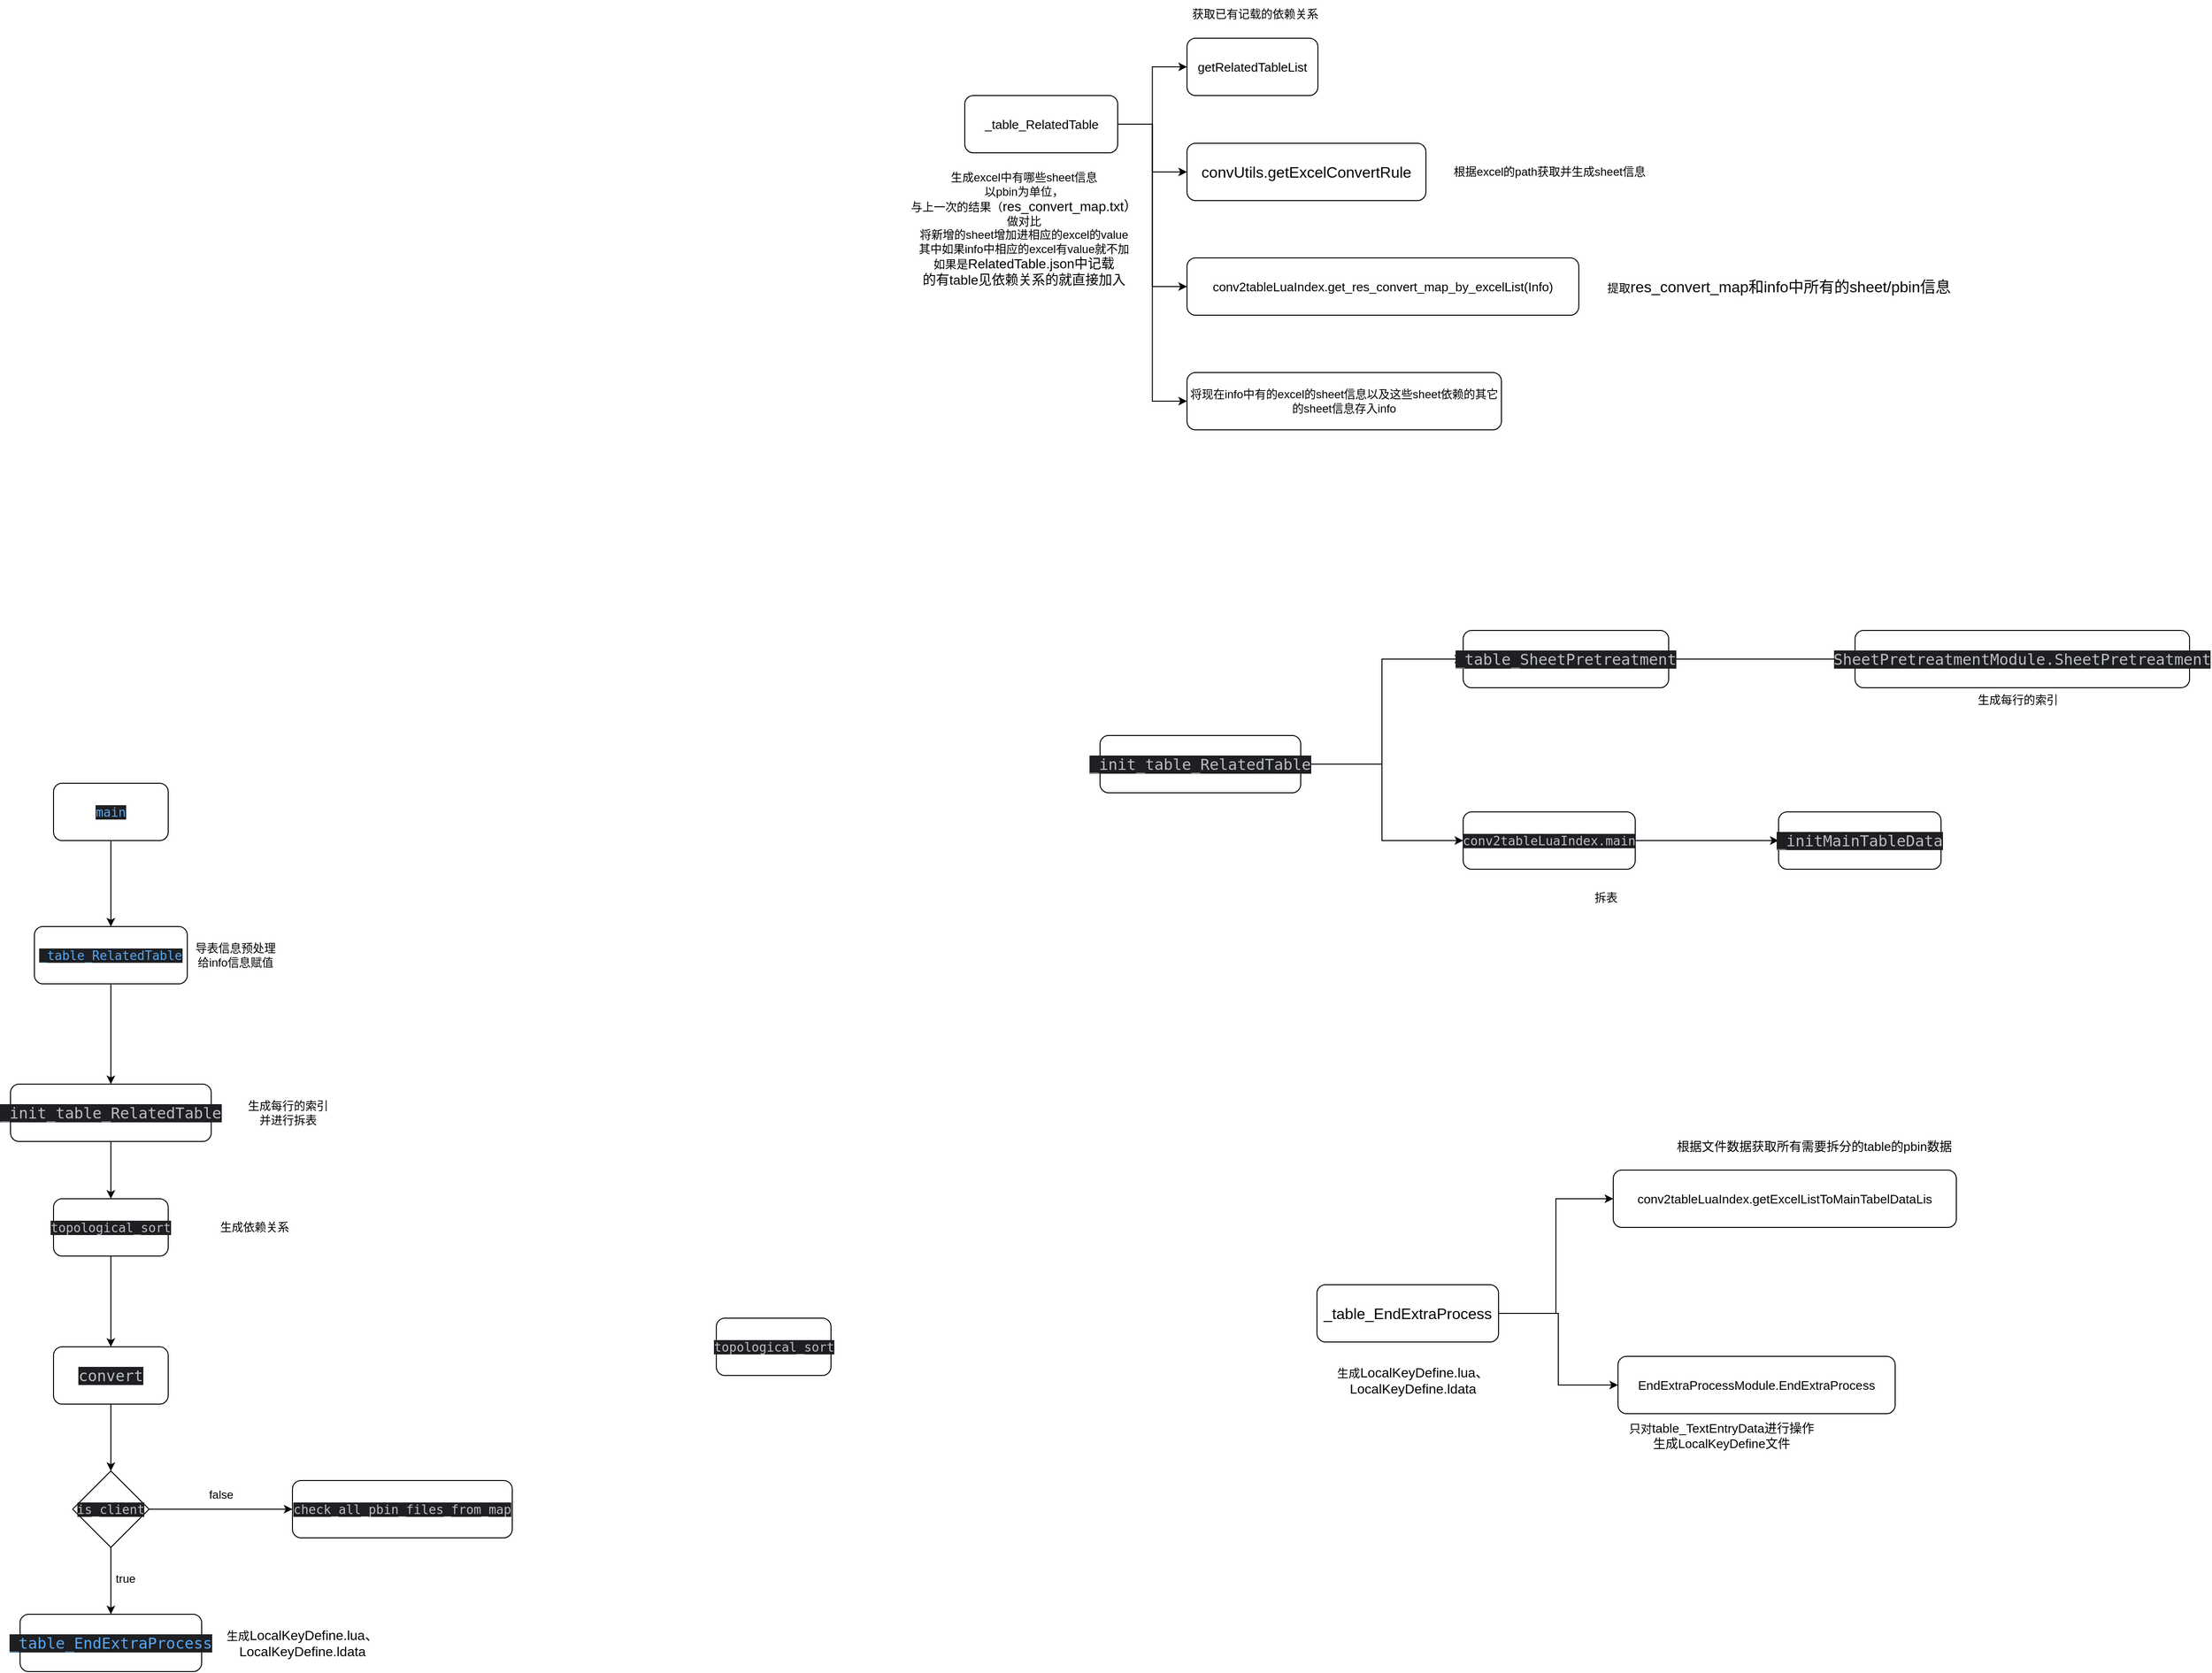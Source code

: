 <mxfile version="26.0.2">
  <diagram name="导出txt文本" id="JnTPTSW8uvq64Gtc28mE">
    <mxGraphModel dx="1688" dy="2124" grid="1" gridSize="10" guides="1" tooltips="1" connect="1" arrows="1" fold="1" page="1" pageScale="1" pageWidth="827" pageHeight="1169" math="0" shadow="0">
      <root>
        <mxCell id="0" />
        <mxCell id="1" parent="0" />
        <mxCell id="ml-K04kPEU6mxTsvXC_G-3" style="edgeStyle=orthogonalEdgeStyle;rounded=0;orthogonalLoop=1;jettySize=auto;html=1;entryX=0.5;entryY=0;entryDx=0;entryDy=0;" parent="1" source="ml-K04kPEU6mxTsvXC_G-1" target="ml-K04kPEU6mxTsvXC_G-2" edge="1">
          <mxGeometry relative="1" as="geometry" />
        </mxCell>
        <mxCell id="ml-K04kPEU6mxTsvXC_G-1" value="&lt;div style=&quot;background-color:#1e1f22;color:#bcbec4&quot;&gt;&lt;pre style=&quot;font-family:&#39;JetBrains Mono&#39;,monospace;font-size:9.8pt;&quot;&gt;&lt;span style=&quot;color:#56a8f5;&quot;&gt;main&lt;/span&gt;&lt;/pre&gt;&lt;/div&gt;" style="rounded=1;whiteSpace=wrap;html=1;" parent="1" vertex="1">
          <mxGeometry x="55" y="180" width="120" height="60" as="geometry" />
        </mxCell>
        <mxCell id="eJx14qyZ2uoMX4utbZYr-3" style="edgeStyle=orthogonalEdgeStyle;rounded=0;orthogonalLoop=1;jettySize=auto;html=1;" parent="1" source="ml-K04kPEU6mxTsvXC_G-2" target="eJx14qyZ2uoMX4utbZYr-2" edge="1">
          <mxGeometry relative="1" as="geometry" />
        </mxCell>
        <mxCell id="ml-K04kPEU6mxTsvXC_G-2" value="&lt;div style=&quot;background-color:#1e1f22;color:#bcbec4&quot;&gt;&lt;pre style=&quot;font-family:&#39;JetBrains Mono&#39;,monospace;font-size:9.8pt;&quot;&gt;&lt;span style=&quot;color:#56a8f5;&quot;&gt;_table_RelatedTable&lt;/span&gt;&lt;/pre&gt;&lt;/div&gt;" style="rounded=1;whiteSpace=wrap;html=1;" parent="1" vertex="1">
          <mxGeometry x="35" y="330" width="160" height="60" as="geometry" />
        </mxCell>
        <mxCell id="HzeIFlUvHCIBDFWtZQH6-4" style="edgeStyle=orthogonalEdgeStyle;rounded=0;orthogonalLoop=1;jettySize=auto;html=1;fontColor=#000000;labelBackgroundColor=none;fontFamily=Helvetica;" edge="1" parent="1" source="ml-K04kPEU6mxTsvXC_G-5" target="HzeIFlUvHCIBDFWtZQH6-3">
          <mxGeometry relative="1" as="geometry" />
        </mxCell>
        <mxCell id="HzeIFlUvHCIBDFWtZQH6-10" style="edgeStyle=orthogonalEdgeStyle;rounded=0;orthogonalLoop=1;jettySize=auto;html=1;entryX=0;entryY=0.5;entryDx=0;entryDy=0;fontColor=#000000;labelBackgroundColor=none;fontFamily=Helvetica;" edge="1" parent="1" source="ml-K04kPEU6mxTsvXC_G-5" target="HzeIFlUvHCIBDFWtZQH6-6">
          <mxGeometry relative="1" as="geometry" />
        </mxCell>
        <mxCell id="HzeIFlUvHCIBDFWtZQH6-11" style="edgeStyle=orthogonalEdgeStyle;rounded=0;orthogonalLoop=1;jettySize=auto;html=1;entryX=0;entryY=0.5;entryDx=0;entryDy=0;fontColor=#000000;labelBackgroundColor=none;fontFamily=Helvetica;" edge="1" parent="1" source="ml-K04kPEU6mxTsvXC_G-5" target="ml-K04kPEU6mxTsvXC_G-8">
          <mxGeometry relative="1" as="geometry" />
        </mxCell>
        <mxCell id="HzeIFlUvHCIBDFWtZQH6-14" style="edgeStyle=orthogonalEdgeStyle;rounded=0;orthogonalLoop=1;jettySize=auto;html=1;entryX=0;entryY=0.5;entryDx=0;entryDy=0;fontColor=#000000;labelBackgroundColor=none;fontFamily=Helvetica;" edge="1" parent="1" source="ml-K04kPEU6mxTsvXC_G-5" target="HzeIFlUvHCIBDFWtZQH6-13">
          <mxGeometry relative="1" as="geometry" />
        </mxCell>
        <mxCell id="ml-K04kPEU6mxTsvXC_G-5" value="&lt;div style=&quot;&quot;&gt;&lt;div style=&quot;font-size: 9.8pt;&quot;&gt;&lt;span style=&quot;&quot;&gt;_table_RelatedTable&lt;/span&gt;&lt;/div&gt;&lt;/div&gt;" style="rounded=1;whiteSpace=wrap;html=1;fontColor=#000000;labelBackgroundColor=none;fontFamily=Helvetica;" parent="1" vertex="1">
          <mxGeometry x="1008.5" y="-540" width="160" height="60" as="geometry" />
        </mxCell>
        <mxCell id="ml-K04kPEU6mxTsvXC_G-8" value="&lt;div style=&quot;&quot;&gt;&lt;div style=&quot;font-size: 9.8pt;&quot;&gt;&lt;span style=&quot;font-size: 9.8pt; white-space: normal;&quot;&gt;conv2tableLuaIndex.&lt;/span&gt;get_res_convert_map_by_excelList(Info)&lt;/div&gt;&lt;/div&gt;" style="rounded=1;whiteSpace=wrap;html=1;fontColor=#000000;labelBackgroundColor=none;fontFamily=Helvetica;" parent="1" vertex="1">
          <mxGeometry x="1241" y="-370" width="410" height="60" as="geometry" />
        </mxCell>
        <mxCell id="f6NRc0c9WLY2QuTVg-Pm-4" value="获取已有记载的依赖关系" style="text;html=1;align=center;verticalAlign=middle;resizable=0;points=[];autosize=1;strokeColor=none;fillColor=none;fontColor=#000000;labelBackgroundColor=none;fontFamily=Helvetica;" parent="1" vertex="1">
          <mxGeometry x="1232" y="-640" width="160" height="30" as="geometry" />
        </mxCell>
        <mxCell id="_njpeNoxGZ5RL7biQajy-2" style="edgeStyle=orthogonalEdgeStyle;rounded=0;orthogonalLoop=1;jettySize=auto;html=1;entryX=0.5;entryY=0;entryDx=0;entryDy=0;" parent="1" source="eJx14qyZ2uoMX4utbZYr-2" target="_njpeNoxGZ5RL7biQajy-1" edge="1">
          <mxGeometry relative="1" as="geometry" />
        </mxCell>
        <mxCell id="eJx14qyZ2uoMX4utbZYr-2" value="&lt;div style=&quot;background-color:#1e1f22;color:#bcbec4&quot;&gt;&lt;pre style=&quot;font-family:&#39;JetBrains Mono&#39;,monospace;font-size:12.0pt;&quot;&gt;_init_table_RelatedTable&lt;/pre&gt;&lt;/div&gt;" style="rounded=1;whiteSpace=wrap;html=1;" parent="1" vertex="1">
          <mxGeometry x="10" y="495" width="210" height="60" as="geometry" />
        </mxCell>
        <mxCell id="eJx14qyZ2uoMX4utbZYr-10" style="edgeStyle=orthogonalEdgeStyle;rounded=0;orthogonalLoop=1;jettySize=auto;html=1;entryX=0;entryY=0.5;entryDx=0;entryDy=0;" parent="1" source="eJx14qyZ2uoMX4utbZYr-5" target="eJx14qyZ2uoMX4utbZYr-6" edge="1">
          <mxGeometry relative="1" as="geometry" />
        </mxCell>
        <mxCell id="eJx14qyZ2uoMX4utbZYr-11" style="edgeStyle=orthogonalEdgeStyle;rounded=0;orthogonalLoop=1;jettySize=auto;html=1;entryX=0;entryY=0.5;entryDx=0;entryDy=0;" parent="1" source="eJx14qyZ2uoMX4utbZYr-5" target="eJx14qyZ2uoMX4utbZYr-8" edge="1">
          <mxGeometry relative="1" as="geometry" />
        </mxCell>
        <mxCell id="eJx14qyZ2uoMX4utbZYr-5" value="&lt;div style=&quot;background-color:#1e1f22;color:#bcbec4&quot;&gt;&lt;pre style=&quot;font-family:&#39;JetBrains Mono&#39;,monospace;font-size:12.0pt;&quot;&gt;_init_table_RelatedTable&lt;/pre&gt;&lt;/div&gt;" style="rounded=1;whiteSpace=wrap;html=1;" parent="1" vertex="1">
          <mxGeometry x="1150" y="130" width="210" height="60" as="geometry" />
        </mxCell>
        <mxCell id="eJx14qyZ2uoMX4utbZYr-13" style="edgeStyle=orthogonalEdgeStyle;rounded=0;orthogonalLoop=1;jettySize=auto;html=1;entryX=0;entryY=0.5;entryDx=0;entryDy=0;" parent="1" source="eJx14qyZ2uoMX4utbZYr-6" target="eJx14qyZ2uoMX4utbZYr-12" edge="1">
          <mxGeometry relative="1" as="geometry" />
        </mxCell>
        <mxCell id="eJx14qyZ2uoMX4utbZYr-6" value="&lt;div style=&quot;background-color:#1e1f22;color:#bcbec4&quot;&gt;&lt;pre style=&quot;font-family:&#39;JetBrains Mono&#39;,monospace;font-size:12.0pt;&quot;&gt;_table_SheetPretreatment&lt;/pre&gt;&lt;/div&gt;" style="rounded=1;whiteSpace=wrap;html=1;" parent="1" vertex="1">
          <mxGeometry x="1530" y="20" width="215" height="60" as="geometry" />
        </mxCell>
        <mxCell id="eJx14qyZ2uoMX4utbZYr-30" style="edgeStyle=orthogonalEdgeStyle;rounded=0;orthogonalLoop=1;jettySize=auto;html=1;entryX=0;entryY=0.5;entryDx=0;entryDy=0;" parent="1" source="eJx14qyZ2uoMX4utbZYr-8" target="eJx14qyZ2uoMX4utbZYr-29" edge="1">
          <mxGeometry relative="1" as="geometry" />
        </mxCell>
        <mxCell id="eJx14qyZ2uoMX4utbZYr-8" value="&lt;div style=&quot;background-color:#1e1f22;color:#bcbec4&quot;&gt;&lt;pre style=&quot;font-family:&#39;JetBrains Mono&#39;,monospace;font-size:9.8pt;&quot;&gt;conv2tableLuaIndex.main&lt;/pre&gt;&lt;/div&gt;" style="rounded=1;whiteSpace=wrap;html=1;" parent="1" vertex="1">
          <mxGeometry x="1530" y="210" width="180" height="60" as="geometry" />
        </mxCell>
        <mxCell id="eJx14qyZ2uoMX4utbZYr-12" value="&lt;div style=&quot;background-color:#1e1f22;color:#bcbec4&quot;&gt;&lt;pre style=&quot;font-family:&#39;JetBrains Mono&#39;,monospace;font-size:12.0pt;&quot;&gt;SheetPretreatmentModule.SheetPretreatment&lt;/pre&gt;&lt;/div&gt;" style="rounded=1;whiteSpace=wrap;html=1;" parent="1" vertex="1">
          <mxGeometry x="1940" y="20" width="350" height="60" as="geometry" />
        </mxCell>
        <mxCell id="eJx14qyZ2uoMX4utbZYr-17" value="生成每行的索引" style="text;html=1;align=center;verticalAlign=middle;resizable=0;points=[];autosize=1;strokeColor=none;fillColor=none;" parent="1" vertex="1">
          <mxGeometry x="2055" y="78" width="110" height="30" as="geometry" />
        </mxCell>
        <mxCell id="_njpeNoxGZ5RL7biQajy-7" style="edgeStyle=orthogonalEdgeStyle;rounded=0;orthogonalLoop=1;jettySize=auto;html=1;" parent="1" source="eJx14qyZ2uoMX4utbZYr-18" target="_njpeNoxGZ5RL7biQajy-6" edge="1">
          <mxGeometry relative="1" as="geometry" />
        </mxCell>
        <mxCell id="eJx14qyZ2uoMX4utbZYr-18" value="&lt;div style=&quot;background-color:#1e1f22;color:#bcbec4&quot;&gt;&lt;pre style=&quot;font-family:&#39;JetBrains Mono&#39;,monospace;font-size:12.0pt;&quot;&gt;convert&lt;/pre&gt;&lt;/div&gt;" style="rounded=1;whiteSpace=wrap;html=1;" parent="1" vertex="1">
          <mxGeometry x="55" y="770" width="120" height="60" as="geometry" />
        </mxCell>
        <mxCell id="eJx14qyZ2uoMX4utbZYr-22" value="生成每行的索引&lt;div&gt;并进行拆表&lt;/div&gt;" style="text;html=1;align=center;verticalAlign=middle;resizable=0;points=[];autosize=1;strokeColor=none;fillColor=none;" parent="1" vertex="1">
          <mxGeometry x="245" y="505" width="110" height="40" as="geometry" />
        </mxCell>
        <mxCell id="eJx14qyZ2uoMX4utbZYr-24" value="&lt;div style=&quot;background-color:#1e1f22;color:#bcbec4&quot;&gt;&lt;pre style=&quot;font-family:&#39;JetBrains Mono&#39;,monospace;font-size:12.0pt;&quot;&gt;&lt;span style=&quot;color:#56a8f5;&quot;&gt;_table_EndExtraProcess&lt;/span&gt;&lt;/pre&gt;&lt;/div&gt;" style="rounded=1;whiteSpace=wrap;html=1;" parent="1" vertex="1">
          <mxGeometry x="20" y="1050" width="190" height="60" as="geometry" />
        </mxCell>
        <mxCell id="eJx14qyZ2uoMX4utbZYr-26" value="生成&lt;span style=&quot;font-size: 14px; text-align: left; white-space: pre-wrap; background-color: transparent; color: light-dark(rgb(0, 0, 0), rgb(255, 255, 255));&quot;&gt;LocalKeyDefine.lua、LocalKeyDefine.ldata&lt;/span&gt;" style="text;html=1;align=center;verticalAlign=middle;resizable=0;points=[];autosize=1;strokeColor=none;fillColor=none;" parent="1" vertex="1">
          <mxGeometry x="160" y="1065" width="310" height="30" as="geometry" />
        </mxCell>
        <mxCell id="eJx14qyZ2uoMX4utbZYr-28" value="拆表" style="text;html=1;align=center;verticalAlign=middle;resizable=0;points=[];autosize=1;strokeColor=none;fillColor=none;" parent="1" vertex="1">
          <mxGeometry x="1654" y="285" width="50" height="30" as="geometry" />
        </mxCell>
        <mxCell id="eJx14qyZ2uoMX4utbZYr-29" value="&lt;div style=&quot;background-color:#1e1f22;color:#bcbec4&quot;&gt;&lt;pre style=&quot;font-family:&#39;JetBrains Mono&#39;,monospace;font-size:12.0pt;&quot;&gt;_initMainTableData&lt;/pre&gt;&lt;/div&gt;" style="rounded=1;whiteSpace=wrap;html=1;" parent="1" vertex="1">
          <mxGeometry x="1860" y="210" width="170" height="60" as="geometry" />
        </mxCell>
        <mxCell id="_njpeNoxGZ5RL7biQajy-5" style="edgeStyle=orthogonalEdgeStyle;rounded=0;orthogonalLoop=1;jettySize=auto;html=1;entryX=0.5;entryY=0;entryDx=0;entryDy=0;" parent="1" source="_njpeNoxGZ5RL7biQajy-1" target="eJx14qyZ2uoMX4utbZYr-18" edge="1">
          <mxGeometry relative="1" as="geometry" />
        </mxCell>
        <mxCell id="_njpeNoxGZ5RL7biQajy-1" value="&lt;div style=&quot;background-color:#1e1f22;color:#bcbec4&quot;&gt;&lt;pre style=&quot;font-family:&#39;JetBrains Mono&#39;,monospace;font-size:9.8pt;&quot;&gt;topological_sort&lt;/pre&gt;&lt;/div&gt;" style="rounded=1;whiteSpace=wrap;html=1;" parent="1" vertex="1">
          <mxGeometry x="55" y="615" width="120" height="60" as="geometry" />
        </mxCell>
        <mxCell id="_njpeNoxGZ5RL7biQajy-3" value="生成依赖关系" style="text;html=1;align=center;verticalAlign=middle;resizable=0;points=[];autosize=1;strokeColor=none;fillColor=none;" parent="1" vertex="1">
          <mxGeometry x="215" y="630" width="100" height="30" as="geometry" />
        </mxCell>
        <mxCell id="_njpeNoxGZ5RL7biQajy-8" style="edgeStyle=orthogonalEdgeStyle;rounded=0;orthogonalLoop=1;jettySize=auto;html=1;" parent="1" source="_njpeNoxGZ5RL7biQajy-6" target="eJx14qyZ2uoMX4utbZYr-24" edge="1">
          <mxGeometry relative="1" as="geometry" />
        </mxCell>
        <mxCell id="_njpeNoxGZ5RL7biQajy-11" style="edgeStyle=orthogonalEdgeStyle;rounded=0;orthogonalLoop=1;jettySize=auto;html=1;" parent="1" source="_njpeNoxGZ5RL7biQajy-6" target="_njpeNoxGZ5RL7biQajy-10" edge="1">
          <mxGeometry relative="1" as="geometry" />
        </mxCell>
        <mxCell id="_njpeNoxGZ5RL7biQajy-6" value="&lt;div style=&quot;background-color:#1e1f22;color:#bcbec4&quot;&gt;&lt;pre style=&quot;font-family:&#39;JetBrains Mono&#39;,monospace;font-size:9.8pt;&quot;&gt;is_client&lt;/pre&gt;&lt;/div&gt;" style="rhombus;whiteSpace=wrap;html=1;" parent="1" vertex="1">
          <mxGeometry x="75" y="900" width="80" height="80" as="geometry" />
        </mxCell>
        <mxCell id="_njpeNoxGZ5RL7biQajy-9" value="true" style="text;html=1;align=center;verticalAlign=middle;resizable=0;points=[];autosize=1;strokeColor=none;fillColor=none;" parent="1" vertex="1">
          <mxGeometry x="110" y="998" width="40" height="30" as="geometry" />
        </mxCell>
        <mxCell id="_njpeNoxGZ5RL7biQajy-10" value="&lt;div style=&quot;background-color:#1e1f22;color:#bcbec4&quot;&gt;&lt;pre style=&quot;font-family:&#39;JetBrains Mono&#39;,monospace;font-size:9.8pt;&quot;&gt;check_all_pbin_files_from_map&lt;/pre&gt;&lt;/div&gt;" style="rounded=1;whiteSpace=wrap;html=1;" parent="1" vertex="1">
          <mxGeometry x="305" y="910" width="230" height="60" as="geometry" />
        </mxCell>
        <mxCell id="_njpeNoxGZ5RL7biQajy-12" value="false" style="text;html=1;align=center;verticalAlign=middle;resizable=0;points=[];autosize=1;strokeColor=none;fillColor=none;" parent="1" vertex="1">
          <mxGeometry x="205" y="910" width="50" height="30" as="geometry" />
        </mxCell>
        <mxCell id="_njpeNoxGZ5RL7biQajy-15" style="edgeStyle=orthogonalEdgeStyle;rounded=0;orthogonalLoop=1;jettySize=auto;html=1;entryX=0;entryY=0.5;entryDx=0;entryDy=0;exitX=1;exitY=0.5;exitDx=0;exitDy=0;fontFamily=Helvetica;fontColor=#000000;labelBackgroundColor=none;" parent="1" source="_njpeNoxGZ5RL7biQajy-17" target="_njpeNoxGZ5RL7biQajy-14" edge="1">
          <mxGeometry relative="1" as="geometry">
            <mxPoint x="1577" y="735" as="sourcePoint" />
          </mxGeometry>
        </mxCell>
        <mxCell id="_njpeNoxGZ5RL7biQajy-14" value="&lt;div style=&quot;&quot;&gt;&lt;div style=&quot;font-size: 9.8pt;&quot;&gt;conv2tableLuaIndex.getExcelListToMainTabelDataLis&lt;/div&gt;&lt;/div&gt;" style="rounded=1;whiteSpace=wrap;html=1;fontFamily=Helvetica;fontColor=#000000;labelBackgroundColor=none;" parent="1" vertex="1">
          <mxGeometry x="1687" y="585" width="359" height="60" as="geometry" />
        </mxCell>
        <mxCell id="_njpeNoxGZ5RL7biQajy-16" value="&lt;div style=&quot;&quot;&gt;&lt;div style=&quot;font-size: 9.8pt;&quot;&gt;&lt;span style=&quot;&quot;&gt;根据文件数据获取所有需要拆分的&lt;/span&gt;&lt;span style=&quot;&quot;&gt;table&lt;/span&gt;&lt;span style=&quot;&quot;&gt;的&lt;/span&gt;&lt;span style=&quot;&quot;&gt;pbin&lt;/span&gt;&lt;span style=&quot;&quot;&gt;数据&lt;/span&gt;&lt;/div&gt;&lt;/div&gt;" style="text;html=1;align=center;verticalAlign=middle;resizable=0;points=[];autosize=1;strokeColor=none;fillColor=none;fontFamily=Helvetica;fontColor=#000000;labelBackgroundColor=none;" parent="1" vertex="1">
          <mxGeometry x="1737" y="530" width="320" height="60" as="geometry" />
        </mxCell>
        <mxCell id="_njpeNoxGZ5RL7biQajy-19" style="edgeStyle=orthogonalEdgeStyle;rounded=0;orthogonalLoop=1;jettySize=auto;html=1;entryX=0;entryY=0.5;entryDx=0;entryDy=0;fontFamily=Helvetica;fontColor=#000000;labelBackgroundColor=none;" parent="1" source="_njpeNoxGZ5RL7biQajy-17" target="_njpeNoxGZ5RL7biQajy-18" edge="1">
          <mxGeometry relative="1" as="geometry" />
        </mxCell>
        <mxCell id="_njpeNoxGZ5RL7biQajy-17" value="&lt;div style=&quot;&quot;&gt;&lt;div style=&quot;font-size: 12pt;&quot;&gt;&lt;span style=&quot;&quot;&gt;_table_EndExtraProcess&lt;/span&gt;&lt;/div&gt;&lt;/div&gt;" style="rounded=1;whiteSpace=wrap;html=1;fontFamily=Helvetica;fontColor=#000000;labelBackgroundColor=none;" parent="1" vertex="1">
          <mxGeometry x="1377" y="705" width="190" height="60" as="geometry" />
        </mxCell>
        <mxCell id="_njpeNoxGZ5RL7biQajy-18" value="&lt;div style=&quot;&quot;&gt;&lt;div style=&quot;font-size: 9.8pt;&quot;&gt;EndExtraProcessModule.EndExtraProcess&lt;/div&gt;&lt;/div&gt;" style="rounded=1;whiteSpace=wrap;html=1;fontFamily=Helvetica;fontColor=#000000;labelBackgroundColor=none;" parent="1" vertex="1">
          <mxGeometry x="1692" y="780" width="290" height="60" as="geometry" />
        </mxCell>
        <mxCell id="_njpeNoxGZ5RL7biQajy-20" value="只对&lt;span style=&quot;font-size: 9.8pt;&quot;&gt;table_TextEntryData进行操作&lt;/span&gt;&lt;div&gt;&lt;span style=&quot;font-size: 9.8pt;&quot;&gt;生成LocalKeyDefine文件&lt;/span&gt;&lt;/div&gt;" style="text;html=1;align=center;verticalAlign=middle;resizable=0;points=[];autosize=1;strokeColor=none;fillColor=none;fontFamily=Helvetica;fontColor=#000000;labelBackgroundColor=none;" parent="1" vertex="1">
          <mxGeometry x="1690" y="843" width="220" height="40" as="geometry" />
        </mxCell>
        <mxCell id="HzeIFlUvHCIBDFWtZQH6-1" value="&lt;div style=&quot;background-color:#1e1f22;color:#bcbec4&quot;&gt;&lt;pre style=&quot;font-family:&#39;JetBrains Mono&#39;,monospace;font-size:9.8pt;&quot;&gt;topological_sort&lt;/pre&gt;&lt;/div&gt;" style="rounded=1;whiteSpace=wrap;html=1;" vertex="1" parent="1">
          <mxGeometry x="748.5" y="740" width="120" height="60" as="geometry" />
        </mxCell>
        <mxCell id="HzeIFlUvHCIBDFWtZQH6-2" value="提取&lt;span style=&quot;font-size: 12pt;&quot;&gt;res_convert_map和info中所有的sheet/pbin信息&lt;/span&gt;" style="text;html=1;align=center;verticalAlign=middle;resizable=0;points=[];autosize=1;strokeColor=none;fillColor=none;fontColor=#000000;labelBackgroundColor=none;fontFamily=Helvetica;" vertex="1" parent="1">
          <mxGeometry x="1665" y="-355" width="390" height="30" as="geometry" />
        </mxCell>
        <mxCell id="HzeIFlUvHCIBDFWtZQH6-3" value="&lt;div style=&quot;&quot;&gt;&lt;div style=&quot;font-size: 9.8pt;&quot;&gt;getRelatedTableList&lt;/div&gt;&lt;/div&gt;" style="rounded=1;whiteSpace=wrap;html=1;fontColor=#000000;labelBackgroundColor=none;fontFamily=Helvetica;" vertex="1" parent="1">
          <mxGeometry x="1241" y="-600" width="137" height="60" as="geometry" />
        </mxCell>
        <mxCell id="HzeIFlUvHCIBDFWtZQH6-6" value="&lt;div style=&quot;&quot;&gt;&lt;div style=&quot;font-size: 12pt;&quot;&gt;convUtils.getExcelConvertRule&lt;/div&gt;&lt;/div&gt;" style="rounded=1;whiteSpace=wrap;html=1;fontColor=#000000;labelBackgroundColor=none;fontFamily=Helvetica;" vertex="1" parent="1">
          <mxGeometry x="1241" y="-490" width="250" height="60" as="geometry" />
        </mxCell>
        <mxCell id="HzeIFlUvHCIBDFWtZQH6-9" value="根据excel的path获取并生成sheet信息" style="text;html=1;align=center;verticalAlign=middle;resizable=0;points=[];autosize=1;strokeColor=none;fillColor=none;fontColor=#000000;labelBackgroundColor=none;fontFamily=Helvetica;" vertex="1" parent="1">
          <mxGeometry x="1510" y="-475" width="220" height="30" as="geometry" />
        </mxCell>
        <mxCell id="HzeIFlUvHCIBDFWtZQH6-13" value="将现在info中有的excel的sheet信息以及这些sheet依赖的其它的sheet信息存入info" style="rounded=1;whiteSpace=wrap;html=1;fontColor=#000000;labelBackgroundColor=none;fontFamily=Helvetica;" vertex="1" parent="1">
          <mxGeometry x="1241" y="-250" width="329" height="60" as="geometry" />
        </mxCell>
        <mxCell id="HzeIFlUvHCIBDFWtZQH6-15" value="生成&lt;span style=&quot;font-size: 14px; text-align: left; white-space: pre-wrap;&quot;&gt;LocalKeyDefine.lua、LocalKeyDefine.ldata&lt;/span&gt;" style="text;html=1;align=center;verticalAlign=middle;resizable=0;points=[];autosize=1;strokeColor=none;fillColor=none;fontFamily=Helvetica;fontColor=#000000;labelBackgroundColor=none;" vertex="1" parent="1">
          <mxGeometry x="1322" y="790" width="310" height="30" as="geometry" />
        </mxCell>
        <mxCell id="HzeIFlUvHCIBDFWtZQH6-16" value="生成excel中有哪些sheet信息&lt;div&gt;以pbin为单位，&lt;/div&gt;&lt;div&gt;与上一次的结果（&lt;span style=&quot;font-size: 14px; text-align: left; white-space: pre-wrap;&quot;&gt;res_convert_map.txt）&lt;/span&gt;&lt;span style=&quot;&quot;&gt;做对比&lt;/span&gt;&lt;/div&gt;&lt;div&gt;&lt;span style=&quot;&quot;&gt;将新增的sheet增加进相应的excel的value&lt;/span&gt;&lt;/div&gt;&lt;div&gt;&lt;span style=&quot;&quot;&gt;其中如果info中相应的excel有value就不加&lt;/span&gt;&lt;/div&gt;&lt;div&gt;&lt;span style=&quot;&quot;&gt;如果是&lt;/span&gt;&lt;span style=&quot;font-size: 14px; text-align: left; white-space: pre-wrap;&quot;&gt;RelatedTable.json中记载&lt;/span&gt;&lt;/div&gt;&lt;div&gt;&lt;span style=&quot;font-size: 14px; text-align: left; white-space: pre-wrap;&quot;&gt;的有table见依赖关系的就直接加入&lt;/span&gt;&lt;/div&gt;" style="text;html=1;align=center;verticalAlign=middle;resizable=0;points=[];autosize=1;strokeColor=none;fillColor=none;fontColor=#000000;labelBackgroundColor=none;fontFamily=Helvetica;" vertex="1" parent="1">
          <mxGeometry x="920" y="-460" width="300" height="120" as="geometry" />
        </mxCell>
        <mxCell id="HzeIFlUvHCIBDFWtZQH6-17" value="&lt;div&gt;导表信息预处理&lt;/div&gt;给info信息赋值" style="text;html=1;align=center;verticalAlign=middle;resizable=0;points=[];autosize=1;strokeColor=none;fillColor=none;" vertex="1" parent="1">
          <mxGeometry x="190" y="340" width="110" height="40" as="geometry" />
        </mxCell>
      </root>
    </mxGraphModel>
  </diagram>
</mxfile>
